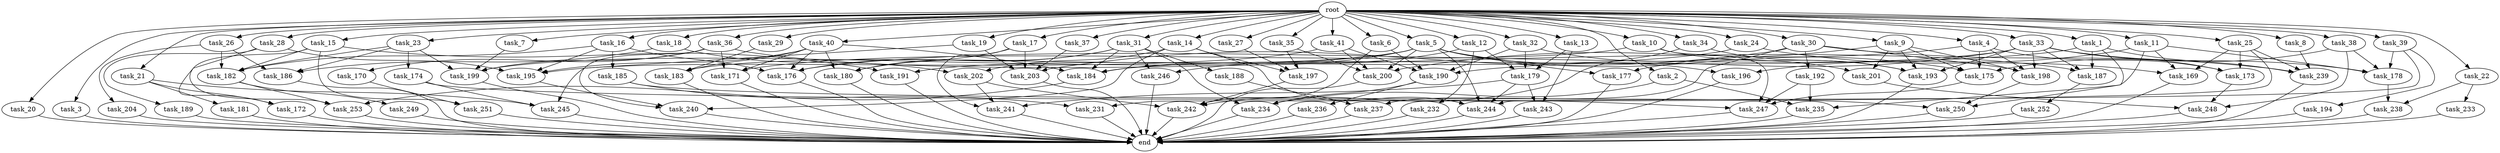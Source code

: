 digraph G {
  task_189 [size="773094113.280000"];
  task_240 [size="16922171146.240000"];
  task_15 [size="10.240000"];
  task_185 [size="4209067950.080000"];
  task_175 [size="10050223472.639999"];
  task_9 [size="10.240000"];
  task_40 [size="10.240000"];
  task_183 [size="8933531975.680000"];
  task_4 [size="10.240000"];
  task_179 [size="13228499271.680000"];
  task_20 [size="10.240000"];
  task_245 [size="8418135900.160000"];
  task_13 [size="10.240000"];
  task_14 [size="10.240000"];
  task_174 [size="3092376453.120000"];
  task_253 [size="6614249635.840000"];
  task_3 [size="10.240000"];
  task_200 [size="12455405158.400000"];
  task_204 [size="3092376453.120000"];
  task_192 [size="773094113.280000"];
  task_5 [size="10.240000"];
  task_169 [size="6528350289.920000"];
  task_236 [size="773094113.280000"];
  task_231 [size="8589934592.000000"];
  task_26 [size="10.240000"];
  task_28 [size="10.240000"];
  task_19 [size="10.240000"];
  task_203 [size="7902739824.640000"];
  task_41 [size="10.240000"];
  task_233 [size="6957847019.520000"];
  task_2 [size="10.240000"];
  task_186 [size="6528350289.920000"];
  task_172 [size="2920577761.280000"];
  task_251 [size="9363028705.280001"];
  task_7 [size="10.240000"];
  task_176 [size="21388937134.080002"];
  task_199 [size="7902739824.640000"];
  task_190 [size="24824910970.880001"];
  task_201 [size="12455405158.400000"];
  task_36 [size="10.240000"];
  task_31 [size="10.240000"];
  task_188 [size="8589934592.000000"];
  task_232 [size="773094113.280000"];
  task_191 [size="3865470566.400000"];
  task_23 [size="10.240000"];
  task_194 [size="6957847019.520000"];
  task_238 [size="8332236554.240000"];
  task_16 [size="10.240000"];
  task_237 [size="4982162063.360000"];
  task_29 [size="10.240000"];
  task_1 [size="10.240000"];
  task_197 [size="17695265259.520000"];
  task_195 [size="16664473108.480000"];
  task_173 [size="6614249635.840000"];
  task_246 [size="9363028705.280001"];
  task_180 [size="13829794693.120001"];
  task_171 [size="9964324126.719999"];
  task_198 [size="11252814315.520000"];
  task_184 [size="14173392076.800001"];
  task_244 [size="22849226014.720001"];
  task_24 [size="10.240000"];
  task_18 [size="10.240000"];
  task_243 [size="15547781611.520000"];
  task_249 [size="343597383.680000"];
  task_242 [size="22849226014.720001"];
  task_170 [size="1374389534.720000"];
  task_32 [size="10.240000"];
  task_12 [size="10.240000"];
  task_22 [size="10.240000"];
  task_248 [size="4810363371.520000"];
  task_181 [size="2147483648.000000"];
  task_21 [size="10.240000"];
  task_177 [size="7301444403.200000"];
  task_193 [size="18811956756.480000"];
  task_30 [size="10.240000"];
  task_39 [size="10.240000"];
  task_8 [size="10.240000"];
  task_34 [size="10.240000"];
  root [size="0.000000"];
  task_17 [size="10.240000"];
  task_25 [size="10.240000"];
  end [size="0.000000"];
  task_202 [size="7301444403.200000"];
  task_10 [size="10.240000"];
  task_27 [size="10.240000"];
  task_182 [size="11166914969.600000"];
  task_6 [size="10.240000"];
  task_37 [size="10.240000"];
  task_35 [size="10.240000"];
  task_33 [size="10.240000"];
  task_241 [size="17695265259.520000"];
  task_239 [size="10737418240.000000"];
  task_38 [size="10.240000"];
  task_234 [size="11510512353.280001"];
  task_196 [size="687194767.360000"];
  task_247 [size="18640158064.639999"];
  task_187 [size="9019431321.600000"];
  task_11 [size="10.240000"];
  task_250 [size="14087492730.880001"];
  task_252 [size="8589934592.000000"];
  task_178 [size="10823317585.920000"];
  task_235 [size="4638564679.680000"];

  task_189 -> end [size="1.000000"];
  task_240 -> end [size="1.000000"];
  task_15 -> task_182 [size="75497472.000000"];
  task_15 -> task_191 [size="75497472.000000"];
  task_15 -> task_172 [size="75497472.000000"];
  task_15 -> task_251 [size="75497472.000000"];
  task_185 -> task_231 [size="536870912.000000"];
  task_185 -> task_250 [size="536870912.000000"];
  task_175 -> task_247 [size="536870912.000000"];
  task_9 -> task_198 [size="679477248.000000"];
  task_9 -> task_201 [size="679477248.000000"];
  task_9 -> task_177 [size="679477248.000000"];
  task_9 -> task_175 [size="679477248.000000"];
  task_9 -> task_193 [size="679477248.000000"];
  task_40 -> task_183 [size="301989888.000000"];
  task_40 -> task_195 [size="301989888.000000"];
  task_40 -> task_176 [size="301989888.000000"];
  task_40 -> task_180 [size="301989888.000000"];
  task_40 -> task_184 [size="301989888.000000"];
  task_40 -> task_171 [size="301989888.000000"];
  task_183 -> end [size="1.000000"];
  task_4 -> task_198 [size="134217728.000000"];
  task_4 -> task_175 [size="134217728.000000"];
  task_4 -> task_200 [size="134217728.000000"];
  task_4 -> task_173 [size="134217728.000000"];
  task_179 -> task_244 [size="838860800.000000"];
  task_179 -> task_243 [size="838860800.000000"];
  task_179 -> task_241 [size="838860800.000000"];
  task_20 -> end [size="1.000000"];
  task_245 -> end [size="1.000000"];
  task_13 -> task_179 [size="679477248.000000"];
  task_13 -> task_243 [size="679477248.000000"];
  task_14 -> task_197 [size="679477248.000000"];
  task_14 -> task_202 [size="679477248.000000"];
  task_14 -> task_244 [size="679477248.000000"];
  task_14 -> task_240 [size="679477248.000000"];
  task_174 -> task_245 [size="536870912.000000"];
  task_174 -> task_247 [size="536870912.000000"];
  task_253 -> end [size="1.000000"];
  task_3 -> end [size="1.000000"];
  task_200 -> end [size="1.000000"];
  task_204 -> end [size="1.000000"];
  task_192 -> task_235 [size="209715200.000000"];
  task_192 -> task_247 [size="209715200.000000"];
  task_5 -> task_196 [size="33554432.000000"];
  task_5 -> task_183 [size="33554432.000000"];
  task_5 -> task_184 [size="33554432.000000"];
  task_5 -> task_244 [size="33554432.000000"];
  task_5 -> task_199 [size="33554432.000000"];
  task_5 -> task_177 [size="33554432.000000"];
  task_5 -> task_175 [size="33554432.000000"];
  task_5 -> task_200 [size="33554432.000000"];
  task_169 -> end [size="1.000000"];
  task_236 -> end [size="1.000000"];
  task_231 -> end [size="1.000000"];
  task_26 -> task_186 [size="301989888.000000"];
  task_26 -> task_204 [size="301989888.000000"];
  task_26 -> task_182 [size="301989888.000000"];
  task_28 -> task_189 [size="75497472.000000"];
  task_28 -> task_195 [size="75497472.000000"];
  task_28 -> task_253 [size="75497472.000000"];
  task_19 -> task_203 [size="75497472.000000"];
  task_19 -> task_245 [size="75497472.000000"];
  task_203 -> end [size="1.000000"];
  task_41 -> task_190 [size="838860800.000000"];
  task_41 -> task_195 [size="838860800.000000"];
  task_41 -> task_200 [size="838860800.000000"];
  task_233 -> end [size="1.000000"];
  task_2 -> task_235 [size="209715200.000000"];
  task_2 -> task_234 [size="209715200.000000"];
  task_186 -> end [size="1.000000"];
  task_172 -> end [size="1.000000"];
  task_251 -> end [size="1.000000"];
  task_7 -> task_199 [size="301989888.000000"];
  task_176 -> end [size="1.000000"];
  task_199 -> end [size="1.000000"];
  task_190 -> task_236 [size="75497472.000000"];
  task_190 -> task_234 [size="75497472.000000"];
  task_201 -> task_248 [size="33554432.000000"];
  task_36 -> task_199 [size="134217728.000000"];
  task_36 -> task_187 [size="134217728.000000"];
  task_36 -> task_171 [size="134217728.000000"];
  task_36 -> task_170 [size="134217728.000000"];
  task_36 -> task_240 [size="134217728.000000"];
  task_31 -> task_188 [size="838860800.000000"];
  task_31 -> task_246 [size="838860800.000000"];
  task_31 -> task_234 [size="838860800.000000"];
  task_31 -> task_184 [size="838860800.000000"];
  task_31 -> task_180 [size="838860800.000000"];
  task_31 -> task_176 [size="838860800.000000"];
  task_188 -> task_237 [size="411041792.000000"];
  task_232 -> end [size="1.000000"];
  task_191 -> end [size="1.000000"];
  task_23 -> task_186 [size="301989888.000000"];
  task_23 -> task_199 [size="301989888.000000"];
  task_23 -> task_182 [size="301989888.000000"];
  task_23 -> task_174 [size="301989888.000000"];
  task_194 -> end [size="1.000000"];
  task_238 -> end [size="1.000000"];
  task_16 -> task_176 [size="411041792.000000"];
  task_16 -> task_182 [size="411041792.000000"];
  task_16 -> task_195 [size="411041792.000000"];
  task_16 -> task_185 [size="411041792.000000"];
  task_237 -> end [size="1.000000"];
  task_29 -> task_183 [size="536870912.000000"];
  task_1 -> task_250 [size="536870912.000000"];
  task_1 -> task_176 [size="536870912.000000"];
  task_1 -> task_187 [size="536870912.000000"];
  task_1 -> task_239 [size="536870912.000000"];
  task_197 -> task_242 [size="301989888.000000"];
  task_195 -> task_240 [size="838860800.000000"];
  task_173 -> task_248 [size="301989888.000000"];
  task_246 -> end [size="1.000000"];
  task_180 -> end [size="1.000000"];
  task_171 -> end [size="1.000000"];
  task_198 -> task_250 [size="301989888.000000"];
  task_184 -> task_253 [size="536870912.000000"];
  task_244 -> end [size="1.000000"];
  task_24 -> task_169 [size="301989888.000000"];
  task_24 -> task_191 [size="301989888.000000"];
  task_18 -> task_202 [size="33554432.000000"];
  task_18 -> task_186 [size="33554432.000000"];
  task_243 -> end [size="1.000000"];
  task_249 -> end [size="1.000000"];
  task_242 -> end [size="1.000000"];
  task_170 -> task_251 [size="838860800.000000"];
  task_32 -> task_179 [size="536870912.000000"];
  task_32 -> task_190 [size="536870912.000000"];
  task_32 -> task_201 [size="536870912.000000"];
  task_12 -> task_179 [size="75497472.000000"];
  task_12 -> task_232 [size="75497472.000000"];
  task_12 -> task_246 [size="75497472.000000"];
  task_22 -> task_233 [size="679477248.000000"];
  task_22 -> task_238 [size="679477248.000000"];
  task_248 -> end [size="1.000000"];
  task_181 -> end [size="1.000000"];
  task_21 -> task_181 [size="209715200.000000"];
  task_21 -> task_172 [size="209715200.000000"];
  task_21 -> task_245 [size="209715200.000000"];
  task_177 -> end [size="1.000000"];
  task_193 -> end [size="1.000000"];
  task_30 -> task_198 [size="75497472.000000"];
  task_30 -> task_203 [size="75497472.000000"];
  task_30 -> task_192 [size="75497472.000000"];
  task_30 -> task_237 [size="75497472.000000"];
  task_30 -> task_239 [size="75497472.000000"];
  task_39 -> task_178 [size="679477248.000000"];
  task_39 -> task_244 [size="679477248.000000"];
  task_39 -> task_194 [size="679477248.000000"];
  task_8 -> task_239 [size="134217728.000000"];
  task_34 -> task_242 [size="411041792.000000"];
  task_34 -> task_193 [size="411041792.000000"];
  root -> task_39 [size="1.000000"];
  root -> task_26 [size="1.000000"];
  root -> task_8 [size="1.000000"];
  root -> task_34 [size="1.000000"];
  root -> task_28 [size="1.000000"];
  root -> task_15 [size="1.000000"];
  root -> task_2 [size="1.000000"];
  root -> task_17 [size="1.000000"];
  root -> task_9 [size="1.000000"];
  root -> task_6 [size="1.000000"];
  root -> task_40 [size="1.000000"];
  root -> task_10 [size="1.000000"];
  root -> task_27 [size="1.000000"];
  root -> task_7 [size="1.000000"];
  root -> task_4 [size="1.000000"];
  root -> task_24 [size="1.000000"];
  root -> task_25 [size="1.000000"];
  root -> task_18 [size="1.000000"];
  root -> task_33 [size="1.000000"];
  root -> task_35 [size="1.000000"];
  root -> task_13 [size="1.000000"];
  root -> task_31 [size="1.000000"];
  root -> task_14 [size="1.000000"];
  root -> task_1 [size="1.000000"];
  root -> task_23 [size="1.000000"];
  root -> task_11 [size="1.000000"];
  root -> task_3 [size="1.000000"];
  root -> task_37 [size="1.000000"];
  root -> task_20 [size="1.000000"];
  root -> task_29 [size="1.000000"];
  root -> task_32 [size="1.000000"];
  root -> task_5 [size="1.000000"];
  root -> task_12 [size="1.000000"];
  root -> task_38 [size="1.000000"];
  root -> task_22 [size="1.000000"];
  root -> task_19 [size="1.000000"];
  root -> task_41 [size="1.000000"];
  root -> task_36 [size="1.000000"];
  root -> task_21 [size="1.000000"];
  root -> task_16 [size="1.000000"];
  root -> task_30 [size="1.000000"];
  task_17 -> task_203 [size="209715200.000000"];
  task_17 -> task_180 [size="209715200.000000"];
  task_17 -> task_241 [size="209715200.000000"];
  task_25 -> task_231 [size="301989888.000000"];
  task_25 -> task_239 [size="301989888.000000"];
  task_25 -> task_169 [size="301989888.000000"];
  task_25 -> task_173 [size="301989888.000000"];
  task_202 -> task_242 [size="679477248.000000"];
  task_202 -> task_241 [size="679477248.000000"];
  task_10 -> task_193 [size="536870912.000000"];
  task_10 -> task_247 [size="536870912.000000"];
  task_10 -> task_171 [size="536870912.000000"];
  task_27 -> task_197 [size="838860800.000000"];
  task_182 -> task_253 [size="33554432.000000"];
  task_182 -> task_249 [size="33554432.000000"];
  task_6 -> task_190 [size="838860800.000000"];
  task_6 -> task_242 [size="838860800.000000"];
  task_37 -> task_203 [size="411041792.000000"];
  task_35 -> task_197 [size="209715200.000000"];
  task_35 -> task_200 [size="209715200.000000"];
  task_33 -> task_178 [size="209715200.000000"];
  task_33 -> task_198 [size="209715200.000000"];
  task_33 -> task_173 [size="209715200.000000"];
  task_33 -> task_184 [size="209715200.000000"];
  task_33 -> task_190 [size="209715200.000000"];
  task_33 -> task_193 [size="209715200.000000"];
  task_33 -> task_187 [size="209715200.000000"];
  task_241 -> end [size="1.000000"];
  task_239 -> end [size="1.000000"];
  task_38 -> task_178 [size="134217728.000000"];
  task_38 -> task_175 [size="134217728.000000"];
  task_38 -> task_248 [size="134217728.000000"];
  task_234 -> end [size="1.000000"];
  task_196 -> end [size="1.000000"];
  task_247 -> end [size="1.000000"];
  task_187 -> task_252 [size="838860800.000000"];
  task_11 -> task_178 [size="33554432.000000"];
  task_11 -> task_196 [size="33554432.000000"];
  task_11 -> task_235 [size="33554432.000000"];
  task_11 -> task_169 [size="33554432.000000"];
  task_250 -> end [size="1.000000"];
  task_252 -> end [size="1.000000"];
  task_178 -> task_238 [size="134217728.000000"];
  task_235 -> end [size="1.000000"];
}

